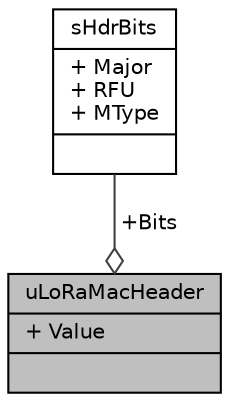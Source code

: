 digraph "uLoRaMacHeader"
{
  edge [fontname="Helvetica",fontsize="10",labelfontname="Helvetica",labelfontsize="10"];
  node [fontname="Helvetica",fontsize="10",shape=record];
  Node1 [label="{uLoRaMacHeader\n|+ Value\l|}",height=0.2,width=0.4,color="black", fillcolor="grey75", style="filled", fontcolor="black"];
  Node2 -> Node1 [color="grey25",fontsize="10",style="solid",label=" +Bits" ,arrowhead="odiamond",fontname="Helvetica"];
  Node2 [label="{sHdrBits\n|+ Major\l+ RFU\l+ MType\l|}",height=0.2,width=0.4,color="black", fillcolor="white", style="filled",URL="$structu_lo_ra_mac_header_1_1s_hdr_bits.html"];
}
